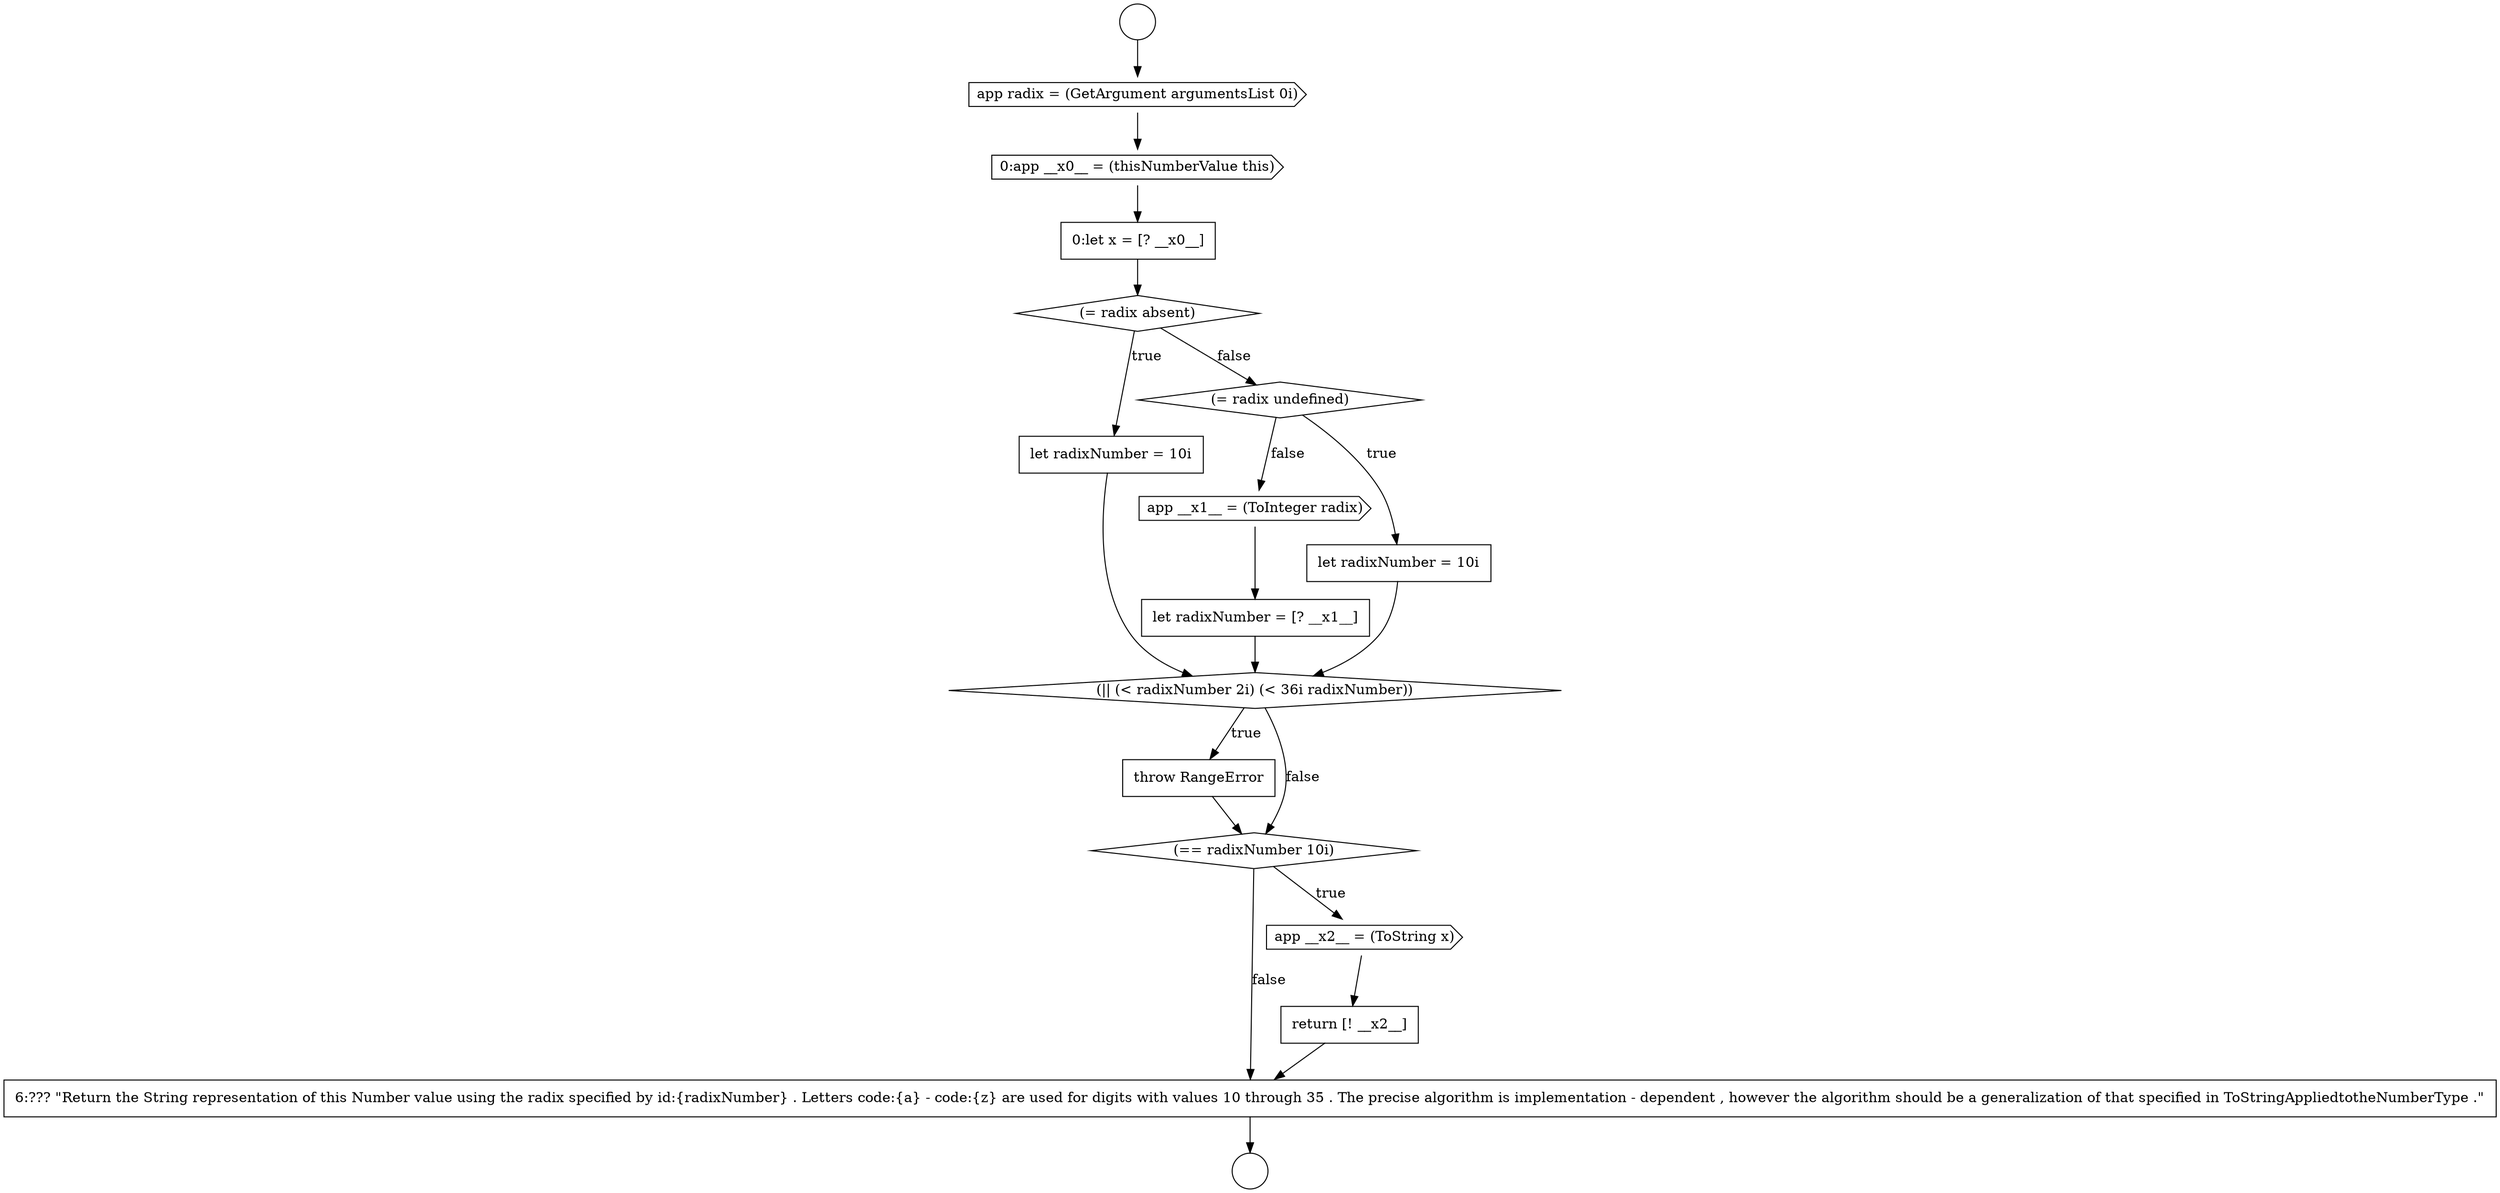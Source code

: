 digraph {
  node11417 [shape=cds, label=<<font color="black">app radix = (GetArgument argumentsList 0i)</font>> color="black" fillcolor="white" style=filled]
  node11424 [shape=cds, label=<<font color="black">app __x1__ = (ToInteger radix)</font>> color="black" fillcolor="white" style=filled]
  node11420 [shape=diamond, label=<<font color="black">(= radix absent)</font>> color="black" fillcolor="white" style=filled]
  node11427 [shape=none, margin=0, label=<<font color="black">
    <table border="0" cellborder="1" cellspacing="0" cellpadding="10">
      <tr><td align="left">throw RangeError</td></tr>
    </table>
  </font>> color="black" fillcolor="white" style=filled]
  node11423 [shape=none, margin=0, label=<<font color="black">
    <table border="0" cellborder="1" cellspacing="0" cellpadding="10">
      <tr><td align="left">let radixNumber = 10i</td></tr>
    </table>
  </font>> color="black" fillcolor="white" style=filled]
  node11419 [shape=none, margin=0, label=<<font color="black">
    <table border="0" cellborder="1" cellspacing="0" cellpadding="10">
      <tr><td align="left">0:let x = [? __x0__]</td></tr>
    </table>
  </font>> color="black" fillcolor="white" style=filled]
  node11418 [shape=cds, label=<<font color="black">0:app __x0__ = (thisNumberValue this)</font>> color="black" fillcolor="white" style=filled]
  node11426 [shape=diamond, label=<<font color="black">(|| (&lt; radixNumber 2i) (&lt; 36i radixNumber))</font>> color="black" fillcolor="white" style=filled]
  node11421 [shape=none, margin=0, label=<<font color="black">
    <table border="0" cellborder="1" cellspacing="0" cellpadding="10">
      <tr><td align="left">let radixNumber = 10i</td></tr>
    </table>
  </font>> color="black" fillcolor="white" style=filled]
  node11431 [shape=none, margin=0, label=<<font color="black">
    <table border="0" cellborder="1" cellspacing="0" cellpadding="10">
      <tr><td align="left">6:??? &quot;Return the String representation of this Number value using the radix specified by id:{radixNumber} . Letters code:{a} - code:{z} are used for digits with values 10 through 35 . The precise algorithm is implementation - dependent , however the algorithm should be a generalization of that specified in ToStringAppliedtotheNumberType .&quot;</td></tr>
    </table>
  </font>> color="black" fillcolor="white" style=filled]
  node11416 [shape=circle label=" " color="black" fillcolor="white" style=filled]
  node11428 [shape=diamond, label=<<font color="black">(== radixNumber 10i)</font>> color="black" fillcolor="white" style=filled]
  node11429 [shape=cds, label=<<font color="black">app __x2__ = (ToString x)</font>> color="black" fillcolor="white" style=filled]
  node11415 [shape=circle label=" " color="black" fillcolor="white" style=filled]
  node11422 [shape=diamond, label=<<font color="black">(= radix undefined)</font>> color="black" fillcolor="white" style=filled]
  node11425 [shape=none, margin=0, label=<<font color="black">
    <table border="0" cellborder="1" cellspacing="0" cellpadding="10">
      <tr><td align="left">let radixNumber = [? __x1__]</td></tr>
    </table>
  </font>> color="black" fillcolor="white" style=filled]
  node11430 [shape=none, margin=0, label=<<font color="black">
    <table border="0" cellborder="1" cellspacing="0" cellpadding="10">
      <tr><td align="left">return [! __x2__]</td></tr>
    </table>
  </font>> color="black" fillcolor="white" style=filled]
  node11424 -> node11425 [ color="black"]
  node11427 -> node11428 [ color="black"]
  node11425 -> node11426 [ color="black"]
  node11423 -> node11426 [ color="black"]
  node11415 -> node11417 [ color="black"]
  node11419 -> node11420 [ color="black"]
  node11421 -> node11426 [ color="black"]
  node11420 -> node11421 [label=<<font color="black">true</font>> color="black"]
  node11420 -> node11422 [label=<<font color="black">false</font>> color="black"]
  node11417 -> node11418 [ color="black"]
  node11418 -> node11419 [ color="black"]
  node11431 -> node11416 [ color="black"]
  node11422 -> node11423 [label=<<font color="black">true</font>> color="black"]
  node11422 -> node11424 [label=<<font color="black">false</font>> color="black"]
  node11426 -> node11427 [label=<<font color="black">true</font>> color="black"]
  node11426 -> node11428 [label=<<font color="black">false</font>> color="black"]
  node11428 -> node11429 [label=<<font color="black">true</font>> color="black"]
  node11428 -> node11431 [label=<<font color="black">false</font>> color="black"]
  node11430 -> node11431 [ color="black"]
  node11429 -> node11430 [ color="black"]
}
